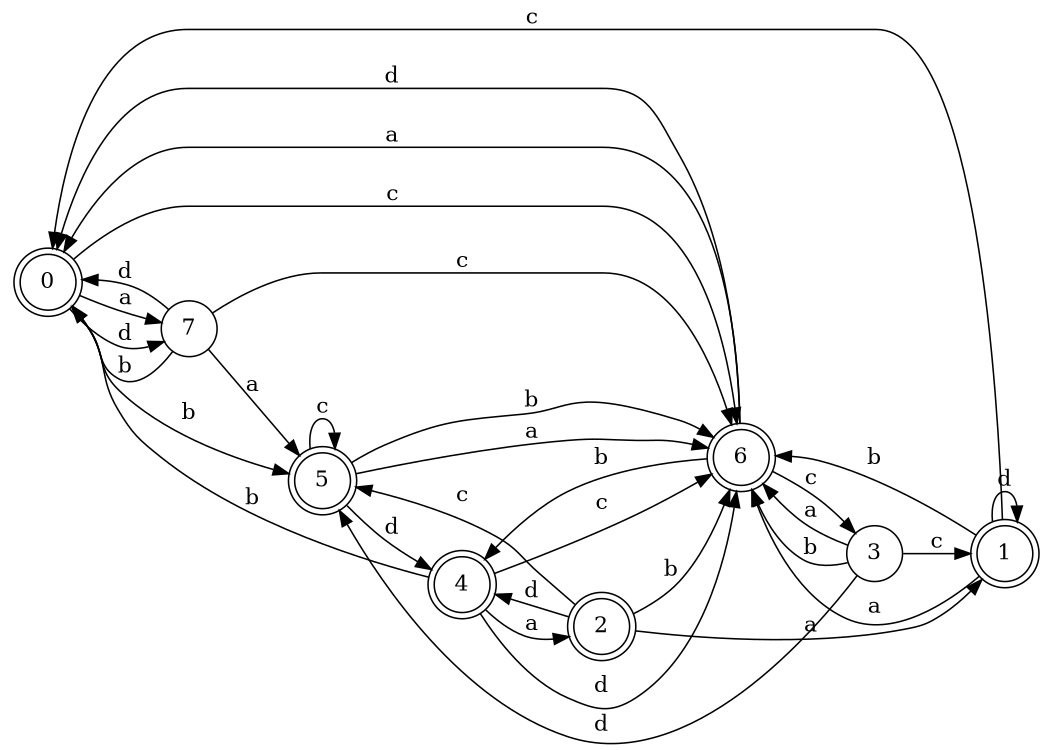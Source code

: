 digraph n7_6 {
__start0 [label="" shape="none"];

rankdir=LR;
size="8,5";

s0 [style="rounded,filled", color="black", fillcolor="white" shape="doublecircle", label="0"];
s1 [style="rounded,filled", color="black", fillcolor="white" shape="doublecircle", label="1"];
s2 [style="rounded,filled", color="black", fillcolor="white" shape="doublecircle", label="2"];
s3 [style="filled", color="black", fillcolor="white" shape="circle", label="3"];
s4 [style="rounded,filled", color="black", fillcolor="white" shape="doublecircle", label="4"];
s5 [style="rounded,filled", color="black", fillcolor="white" shape="doublecircle", label="5"];
s6 [style="rounded,filled", color="black", fillcolor="white" shape="doublecircle", label="6"];
s7 [style="filled", color="black", fillcolor="white" shape="circle", label="7"];
s0 -> s7 [label="a"];
s0 -> s5 [label="b"];
s0 -> s6 [label="c"];
s0 -> s7 [label="d"];
s1 -> s6 [label="a"];
s1 -> s6 [label="b"];
s1 -> s0 [label="c"];
s1 -> s1 [label="d"];
s2 -> s1 [label="a"];
s2 -> s6 [label="b"];
s2 -> s5 [label="c"];
s2 -> s4 [label="d"];
s3 -> s6 [label="a"];
s3 -> s6 [label="b"];
s3 -> s1 [label="c"];
s3 -> s5 [label="d"];
s4 -> s2 [label="a"];
s4 -> s0 [label="b"];
s4 -> s6 [label="c"];
s4 -> s6 [label="d"];
s5 -> s6 [label="a"];
s5 -> s6 [label="b"];
s5 -> s5 [label="c"];
s5 -> s4 [label="d"];
s6 -> s0 [label="a"];
s6 -> s4 [label="b"];
s6 -> s3 [label="c"];
s6 -> s0 [label="d"];
s7 -> s5 [label="a"];
s7 -> s0 [label="b"];
s7 -> s6 [label="c"];
s7 -> s0 [label="d"];

}